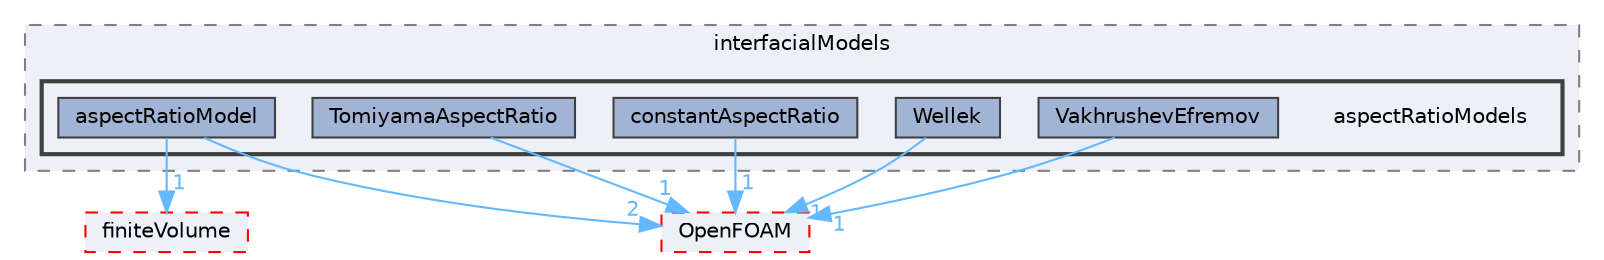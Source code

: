 digraph "src/phaseSystemModels/twoPhaseEuler/twoPhaseSystem/interfacialModels/aspectRatioModels"
{
 // LATEX_PDF_SIZE
  bgcolor="transparent";
  edge [fontname=Helvetica,fontsize=10,labelfontname=Helvetica,labelfontsize=10];
  node [fontname=Helvetica,fontsize=10,shape=box,height=0.2,width=0.4];
  compound=true
  subgraph clusterdir_e8eee81cc7e4f9cbfe1fba61f3562479 {
    graph [ bgcolor="#edf0f7", pencolor="grey50", label="interfacialModels", fontname=Helvetica,fontsize=10 style="filled,dashed", URL="dir_e8eee81cc7e4f9cbfe1fba61f3562479.html",tooltip=""]
  subgraph clusterdir_0be2b2e54dae3fa57908897e940b2b04 {
    graph [ bgcolor="#edf0f7", pencolor="grey25", label="", fontname=Helvetica,fontsize=10 style="filled,bold", URL="dir_0be2b2e54dae3fa57908897e940b2b04.html",tooltip=""]
    dir_0be2b2e54dae3fa57908897e940b2b04 [shape=plaintext, label="aspectRatioModels"];
  dir_28777efd5e6d27e5c3caef1ed0094980 [label="aspectRatioModel", fillcolor="#a2b4d6", color="grey25", style="filled", URL="dir_28777efd5e6d27e5c3caef1ed0094980.html",tooltip=""];
  dir_029953fff0c266dbaca82189f54579b3 [label="constantAspectRatio", fillcolor="#a2b4d6", color="grey25", style="filled", URL="dir_029953fff0c266dbaca82189f54579b3.html",tooltip=""];
  dir_47d7515e67c1db7c30202421232af263 [label="TomiyamaAspectRatio", fillcolor="#a2b4d6", color="grey25", style="filled", URL="dir_47d7515e67c1db7c30202421232af263.html",tooltip=""];
  dir_359c8bbd0f2c0dbb7a44ccb56c4b3ea1 [label="VakhrushevEfremov", fillcolor="#a2b4d6", color="grey25", style="filled", URL="dir_359c8bbd0f2c0dbb7a44ccb56c4b3ea1.html",tooltip=""];
  dir_102de2c37aa081ec7b4565c7070d0bc1 [label="Wellek", fillcolor="#a2b4d6", color="grey25", style="filled", URL="dir_102de2c37aa081ec7b4565c7070d0bc1.html",tooltip=""];
  }
  }
  dir_9bd15774b555cf7259a6fa18f99fe99b [label="finiteVolume", fillcolor="#edf0f7", color="red", style="filled,dashed", URL="dir_9bd15774b555cf7259a6fa18f99fe99b.html",tooltip=""];
  dir_c5473ff19b20e6ec4dfe5c310b3778a8 [label="OpenFOAM", fillcolor="#edf0f7", color="red", style="filled,dashed", URL="dir_c5473ff19b20e6ec4dfe5c310b3778a8.html",tooltip=""];
  dir_28777efd5e6d27e5c3caef1ed0094980->dir_9bd15774b555cf7259a6fa18f99fe99b [headlabel="1", labeldistance=1.5 headhref="dir_000131_001387.html" href="dir_000131_001387.html" color="steelblue1" fontcolor="steelblue1"];
  dir_28777efd5e6d27e5c3caef1ed0094980->dir_c5473ff19b20e6ec4dfe5c310b3778a8 [headlabel="2", labeldistance=1.5 headhref="dir_000131_002695.html" href="dir_000131_002695.html" color="steelblue1" fontcolor="steelblue1"];
  dir_029953fff0c266dbaca82189f54579b3->dir_c5473ff19b20e6ec4dfe5c310b3778a8 [headlabel="1", labeldistance=1.5 headhref="dir_000620_002695.html" href="dir_000620_002695.html" color="steelblue1" fontcolor="steelblue1"];
  dir_47d7515e67c1db7c30202421232af263->dir_c5473ff19b20e6ec4dfe5c310b3778a8 [headlabel="1", labeldistance=1.5 headhref="dir_004057_002695.html" href="dir_004057_002695.html" color="steelblue1" fontcolor="steelblue1"];
  dir_359c8bbd0f2c0dbb7a44ccb56c4b3ea1->dir_c5473ff19b20e6ec4dfe5c310b3778a8 [headlabel="1", labeldistance=1.5 headhref="dir_004244_002695.html" href="dir_004244_002695.html" color="steelblue1" fontcolor="steelblue1"];
  dir_102de2c37aa081ec7b4565c7070d0bc1->dir_c5473ff19b20e6ec4dfe5c310b3778a8 [headlabel="1", labeldistance=1.5 headhref="dir_004401_002695.html" href="dir_004401_002695.html" color="steelblue1" fontcolor="steelblue1"];
}
